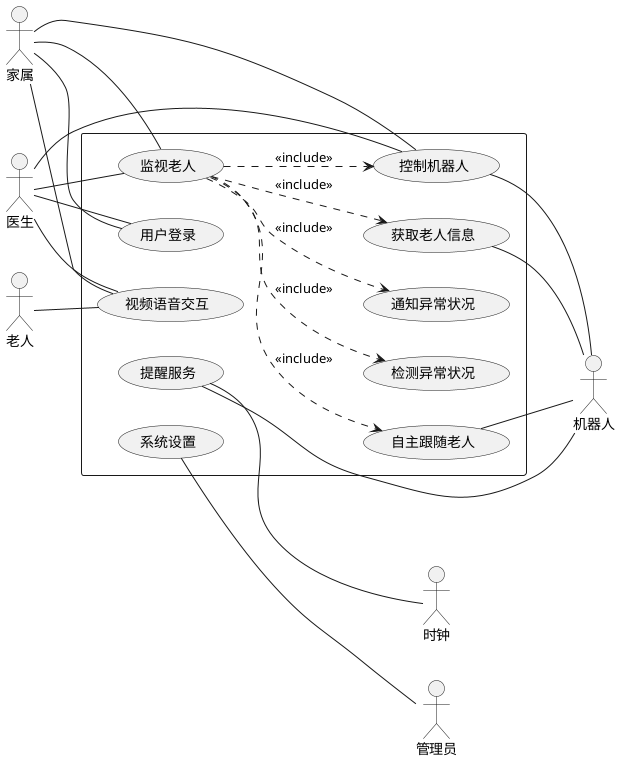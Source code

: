 @startuml
left to right direction

actor 家属
actor 医生
actor 老人
actor 机器人
actor 时钟
actor 管理员

rectangle {
  usecase 监视老人
  usecase 控制机器人
  usecase 用户登录
  usecase 视频语音交互
  usecase 自主跟随老人
  usecase 获取老人信息
  usecase 检测异常状况
  usecase 通知异常状况
  usecase 提醒服务
  usecase 系统设置
}

家属 -- (控制机器人)
家属 -- (监视老人)
家属 -- (用户登录)
家属 -- (视频语音交互)

医生 -- (控制机器人)
医生 -- (监视老人)
医生 -- (用户登录)
医生 -- (视频语音交互)

老人 -- (视频语音交互)

控制机器人 -- 机器人
自主跟随老人 -- 机器人
获取老人信息 -- 机器人
提醒服务 -- 机器人
提醒服务 -- 时钟
系统设置 -- 管理员

'视频/语音交互 --> 获取老人信息

监视老人 ..> 控制机器人 : <<include>>
监视老人 ..> 自主跟随老人 : <<include>>
监视老人 ..> 获取老人信息 : <<include>>
监视老人 ..> 检测异常状况 : <<include>>
监视老人 ..> 通知异常状况 : <<include>>

@enduml